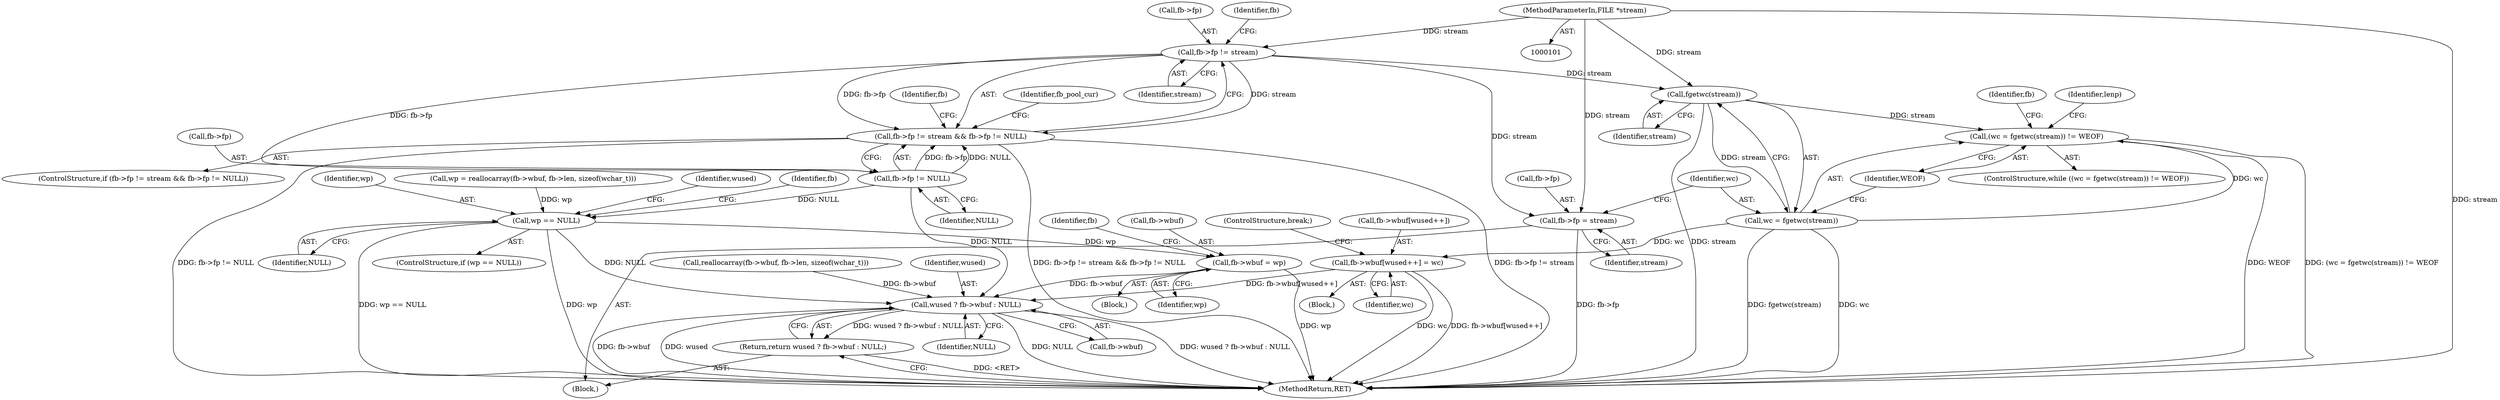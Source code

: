 digraph "0_libbsd_c8f0723d2b4520bdd6b9eb7c3e7976de726d7ff7@pointer" {
"1000119" [label="(Call,fb->fp != stream)"];
"1000102" [label="(MethodParameterIn,FILE *stream)"];
"1000118" [label="(Call,fb->fp != stream && fb->fp != NULL)"];
"1000124" [label="(Call,fb->fp != NULL)"];
"1000194" [label="(Call,wp == NULL)"];
"1000202" [label="(Call,fb->wbuf = wp)"];
"1000221" [label="(Call,wused ? fb->wbuf : NULL)"];
"1000220" [label="(Return,return wused ? fb->wbuf : NULL;)"];
"1000141" [label="(Call,fb->fp = stream)"];
"1000150" [label="(Call,fgetwc(stream))"];
"1000147" [label="(Call,(wc = fgetwc(stream)) != WEOF)"];
"1000148" [label="(Call,wc = fgetwc(stream))"];
"1000207" [label="(Call,fb->wbuf[wused++] = wc)"];
"1000119" [label="(Call,fb->fp != stream)"];
"1000104" [label="(Block,)"];
"1000150" [label="(Call,fgetwc(stream))"];
"1000128" [label="(Identifier,NULL)"];
"1000158" [label="(Identifier,fb)"];
"1000202" [label="(Call,fb->wbuf = wp)"];
"1000146" [label="(ControlStructure,while ((wc = fgetwc(stream)) != WEOF))"];
"1000215" [label="(ControlStructure,break;)"];
"1000142" [label="(Call,fb->fp)"];
"1000194" [label="(Call,wp == NULL)"];
"1000199" [label="(Identifier,wused)"];
"1000204" [label="(Identifier,fb)"];
"1000214" [label="(Identifier,wc)"];
"1000203" [label="(Call,fb->wbuf)"];
"1000148" [label="(Call,wc = fgetwc(stream))"];
"1000125" [label="(Call,fb->fp)"];
"1000165" [label="(Block,)"];
"1000143" [label="(Identifier,fb)"];
"1000196" [label="(Identifier,NULL)"];
"1000206" [label="(Identifier,wp)"];
"1000131" [label="(Identifier,fb_pool_cur)"];
"1000210" [label="(Identifier,fb)"];
"1000149" [label="(Identifier,wc)"];
"1000102" [label="(MethodParameterIn,FILE *stream)"];
"1000184" [label="(Call,reallocarray(fb->wbuf, fb->len, sizeof(wchar_t)))"];
"1000195" [label="(Identifier,wp)"];
"1000182" [label="(Call,wp = reallocarray(fb->wbuf, fb->len, sizeof(wchar_t)))"];
"1000141" [label="(Call,fb->fp = stream)"];
"1000222" [label="(Identifier,wused)"];
"1000208" [label="(Call,fb->wbuf[wused++])"];
"1000220" [label="(Return,return wused ? fb->wbuf : NULL;)"];
"1000227" [label="(MethodReturn,RET)"];
"1000151" [label="(Identifier,stream)"];
"1000147" [label="(Call,(wc = fgetwc(stream)) != WEOF)"];
"1000126" [label="(Identifier,fb)"];
"1000145" [label="(Identifier,stream)"];
"1000218" [label="(Identifier,lenp)"];
"1000223" [label="(Call,fb->wbuf)"];
"1000193" [label="(ControlStructure,if (wp == NULL))"];
"1000153" [label="(Block,)"];
"1000152" [label="(Identifier,WEOF)"];
"1000221" [label="(Call,wused ? fb->wbuf : NULL)"];
"1000120" [label="(Call,fb->fp)"];
"1000207" [label="(Call,fb->wbuf[wused++] = wc)"];
"1000118" [label="(Call,fb->fp != stream && fb->fp != NULL)"];
"1000226" [label="(Identifier,NULL)"];
"1000123" [label="(Identifier,stream)"];
"1000124" [label="(Call,fb->fp != NULL)"];
"1000117" [label="(ControlStructure,if (fb->fp != stream && fb->fp != NULL))"];
"1000119" -> "1000118"  [label="AST: "];
"1000119" -> "1000123"  [label="CFG: "];
"1000120" -> "1000119"  [label="AST: "];
"1000123" -> "1000119"  [label="AST: "];
"1000126" -> "1000119"  [label="CFG: "];
"1000118" -> "1000119"  [label="CFG: "];
"1000119" -> "1000118"  [label="DDG: fb->fp"];
"1000119" -> "1000118"  [label="DDG: stream"];
"1000102" -> "1000119"  [label="DDG: stream"];
"1000119" -> "1000124"  [label="DDG: fb->fp"];
"1000119" -> "1000141"  [label="DDG: stream"];
"1000119" -> "1000150"  [label="DDG: stream"];
"1000102" -> "1000101"  [label="AST: "];
"1000102" -> "1000227"  [label="DDG: stream"];
"1000102" -> "1000141"  [label="DDG: stream"];
"1000102" -> "1000150"  [label="DDG: stream"];
"1000118" -> "1000117"  [label="AST: "];
"1000118" -> "1000124"  [label="CFG: "];
"1000124" -> "1000118"  [label="AST: "];
"1000131" -> "1000118"  [label="CFG: "];
"1000143" -> "1000118"  [label="CFG: "];
"1000118" -> "1000227"  [label="DDG: fb->fp != stream && fb->fp != NULL"];
"1000118" -> "1000227"  [label="DDG: fb->fp != stream"];
"1000118" -> "1000227"  [label="DDG: fb->fp != NULL"];
"1000124" -> "1000118"  [label="DDG: fb->fp"];
"1000124" -> "1000118"  [label="DDG: NULL"];
"1000124" -> "1000128"  [label="CFG: "];
"1000125" -> "1000124"  [label="AST: "];
"1000128" -> "1000124"  [label="AST: "];
"1000124" -> "1000194"  [label="DDG: NULL"];
"1000124" -> "1000221"  [label="DDG: NULL"];
"1000194" -> "1000193"  [label="AST: "];
"1000194" -> "1000196"  [label="CFG: "];
"1000195" -> "1000194"  [label="AST: "];
"1000196" -> "1000194"  [label="AST: "];
"1000199" -> "1000194"  [label="CFG: "];
"1000204" -> "1000194"  [label="CFG: "];
"1000194" -> "1000227"  [label="DDG: wp == NULL"];
"1000194" -> "1000227"  [label="DDG: wp"];
"1000182" -> "1000194"  [label="DDG: wp"];
"1000194" -> "1000202"  [label="DDG: wp"];
"1000194" -> "1000221"  [label="DDG: NULL"];
"1000202" -> "1000165"  [label="AST: "];
"1000202" -> "1000206"  [label="CFG: "];
"1000203" -> "1000202"  [label="AST: "];
"1000206" -> "1000202"  [label="AST: "];
"1000210" -> "1000202"  [label="CFG: "];
"1000202" -> "1000227"  [label="DDG: wp"];
"1000202" -> "1000221"  [label="DDG: fb->wbuf"];
"1000221" -> "1000220"  [label="AST: "];
"1000221" -> "1000223"  [label="CFG: "];
"1000221" -> "1000226"  [label="CFG: "];
"1000222" -> "1000221"  [label="AST: "];
"1000223" -> "1000221"  [label="AST: "];
"1000226" -> "1000221"  [label="AST: "];
"1000220" -> "1000221"  [label="CFG: "];
"1000221" -> "1000227"  [label="DDG: NULL"];
"1000221" -> "1000227"  [label="DDG: wused ? fb->wbuf : NULL"];
"1000221" -> "1000227"  [label="DDG: fb->wbuf"];
"1000221" -> "1000227"  [label="DDG: wused"];
"1000221" -> "1000220"  [label="DDG: wused ? fb->wbuf : NULL"];
"1000184" -> "1000221"  [label="DDG: fb->wbuf"];
"1000207" -> "1000221"  [label="DDG: fb->wbuf[wused++]"];
"1000220" -> "1000104"  [label="AST: "];
"1000227" -> "1000220"  [label="CFG: "];
"1000220" -> "1000227"  [label="DDG: <RET>"];
"1000141" -> "1000104"  [label="AST: "];
"1000141" -> "1000145"  [label="CFG: "];
"1000142" -> "1000141"  [label="AST: "];
"1000145" -> "1000141"  [label="AST: "];
"1000149" -> "1000141"  [label="CFG: "];
"1000141" -> "1000227"  [label="DDG: fb->fp"];
"1000150" -> "1000148"  [label="AST: "];
"1000150" -> "1000151"  [label="CFG: "];
"1000151" -> "1000150"  [label="AST: "];
"1000148" -> "1000150"  [label="CFG: "];
"1000150" -> "1000227"  [label="DDG: stream"];
"1000150" -> "1000147"  [label="DDG: stream"];
"1000150" -> "1000148"  [label="DDG: stream"];
"1000147" -> "1000146"  [label="AST: "];
"1000147" -> "1000152"  [label="CFG: "];
"1000148" -> "1000147"  [label="AST: "];
"1000152" -> "1000147"  [label="AST: "];
"1000158" -> "1000147"  [label="CFG: "];
"1000218" -> "1000147"  [label="CFG: "];
"1000147" -> "1000227"  [label="DDG: WEOF"];
"1000147" -> "1000227"  [label="DDG: (wc = fgetwc(stream)) != WEOF"];
"1000148" -> "1000147"  [label="DDG: wc"];
"1000149" -> "1000148"  [label="AST: "];
"1000152" -> "1000148"  [label="CFG: "];
"1000148" -> "1000227"  [label="DDG: wc"];
"1000148" -> "1000227"  [label="DDG: fgetwc(stream)"];
"1000148" -> "1000207"  [label="DDG: wc"];
"1000207" -> "1000153"  [label="AST: "];
"1000207" -> "1000214"  [label="CFG: "];
"1000208" -> "1000207"  [label="AST: "];
"1000214" -> "1000207"  [label="AST: "];
"1000215" -> "1000207"  [label="CFG: "];
"1000207" -> "1000227"  [label="DDG: wc"];
"1000207" -> "1000227"  [label="DDG: fb->wbuf[wused++]"];
}
